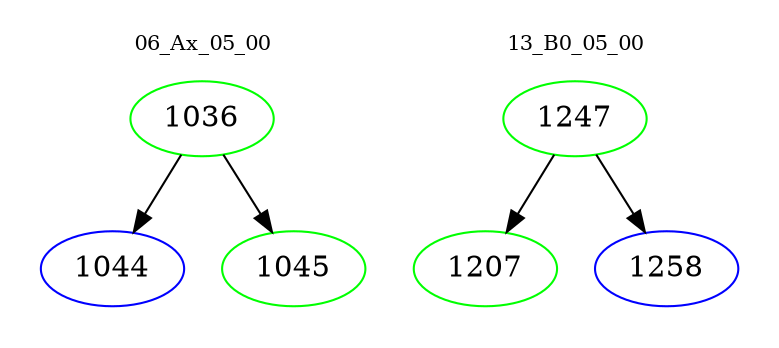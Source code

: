 digraph{
subgraph cluster_0 {
color = white
label = "06_Ax_05_00";
fontsize=10;
T0_1036 [label="1036", color="green"]
T0_1036 -> T0_1044 [color="black"]
T0_1044 [label="1044", color="blue"]
T0_1036 -> T0_1045 [color="black"]
T0_1045 [label="1045", color="green"]
}
subgraph cluster_1 {
color = white
label = "13_B0_05_00";
fontsize=10;
T1_1247 [label="1247", color="green"]
T1_1247 -> T1_1207 [color="black"]
T1_1207 [label="1207", color="green"]
T1_1247 -> T1_1258 [color="black"]
T1_1258 [label="1258", color="blue"]
}
}

